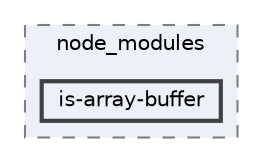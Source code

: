 digraph "pkiclassroomrescheduler/src/main/frontend/node_modules/is-array-buffer"
{
 // LATEX_PDF_SIZE
  bgcolor="transparent";
  edge [fontname=Helvetica,fontsize=10,labelfontname=Helvetica,labelfontsize=10];
  node [fontname=Helvetica,fontsize=10,shape=box,height=0.2,width=0.4];
  compound=true
  subgraph clusterdir_72953eda66ccb3a2722c28e1c3e6c23b {
    graph [ bgcolor="#edf0f7", pencolor="grey50", label="node_modules", fontname=Helvetica,fontsize=10 style="filled,dashed", URL="dir_72953eda66ccb3a2722c28e1c3e6c23b.html",tooltip=""]
  dir_e8f351cfa9950b54519c283286ecbc8a [label="is-array-buffer", fillcolor="#edf0f7", color="grey25", style="filled,bold", URL="dir_e8f351cfa9950b54519c283286ecbc8a.html",tooltip=""];
  }
}
